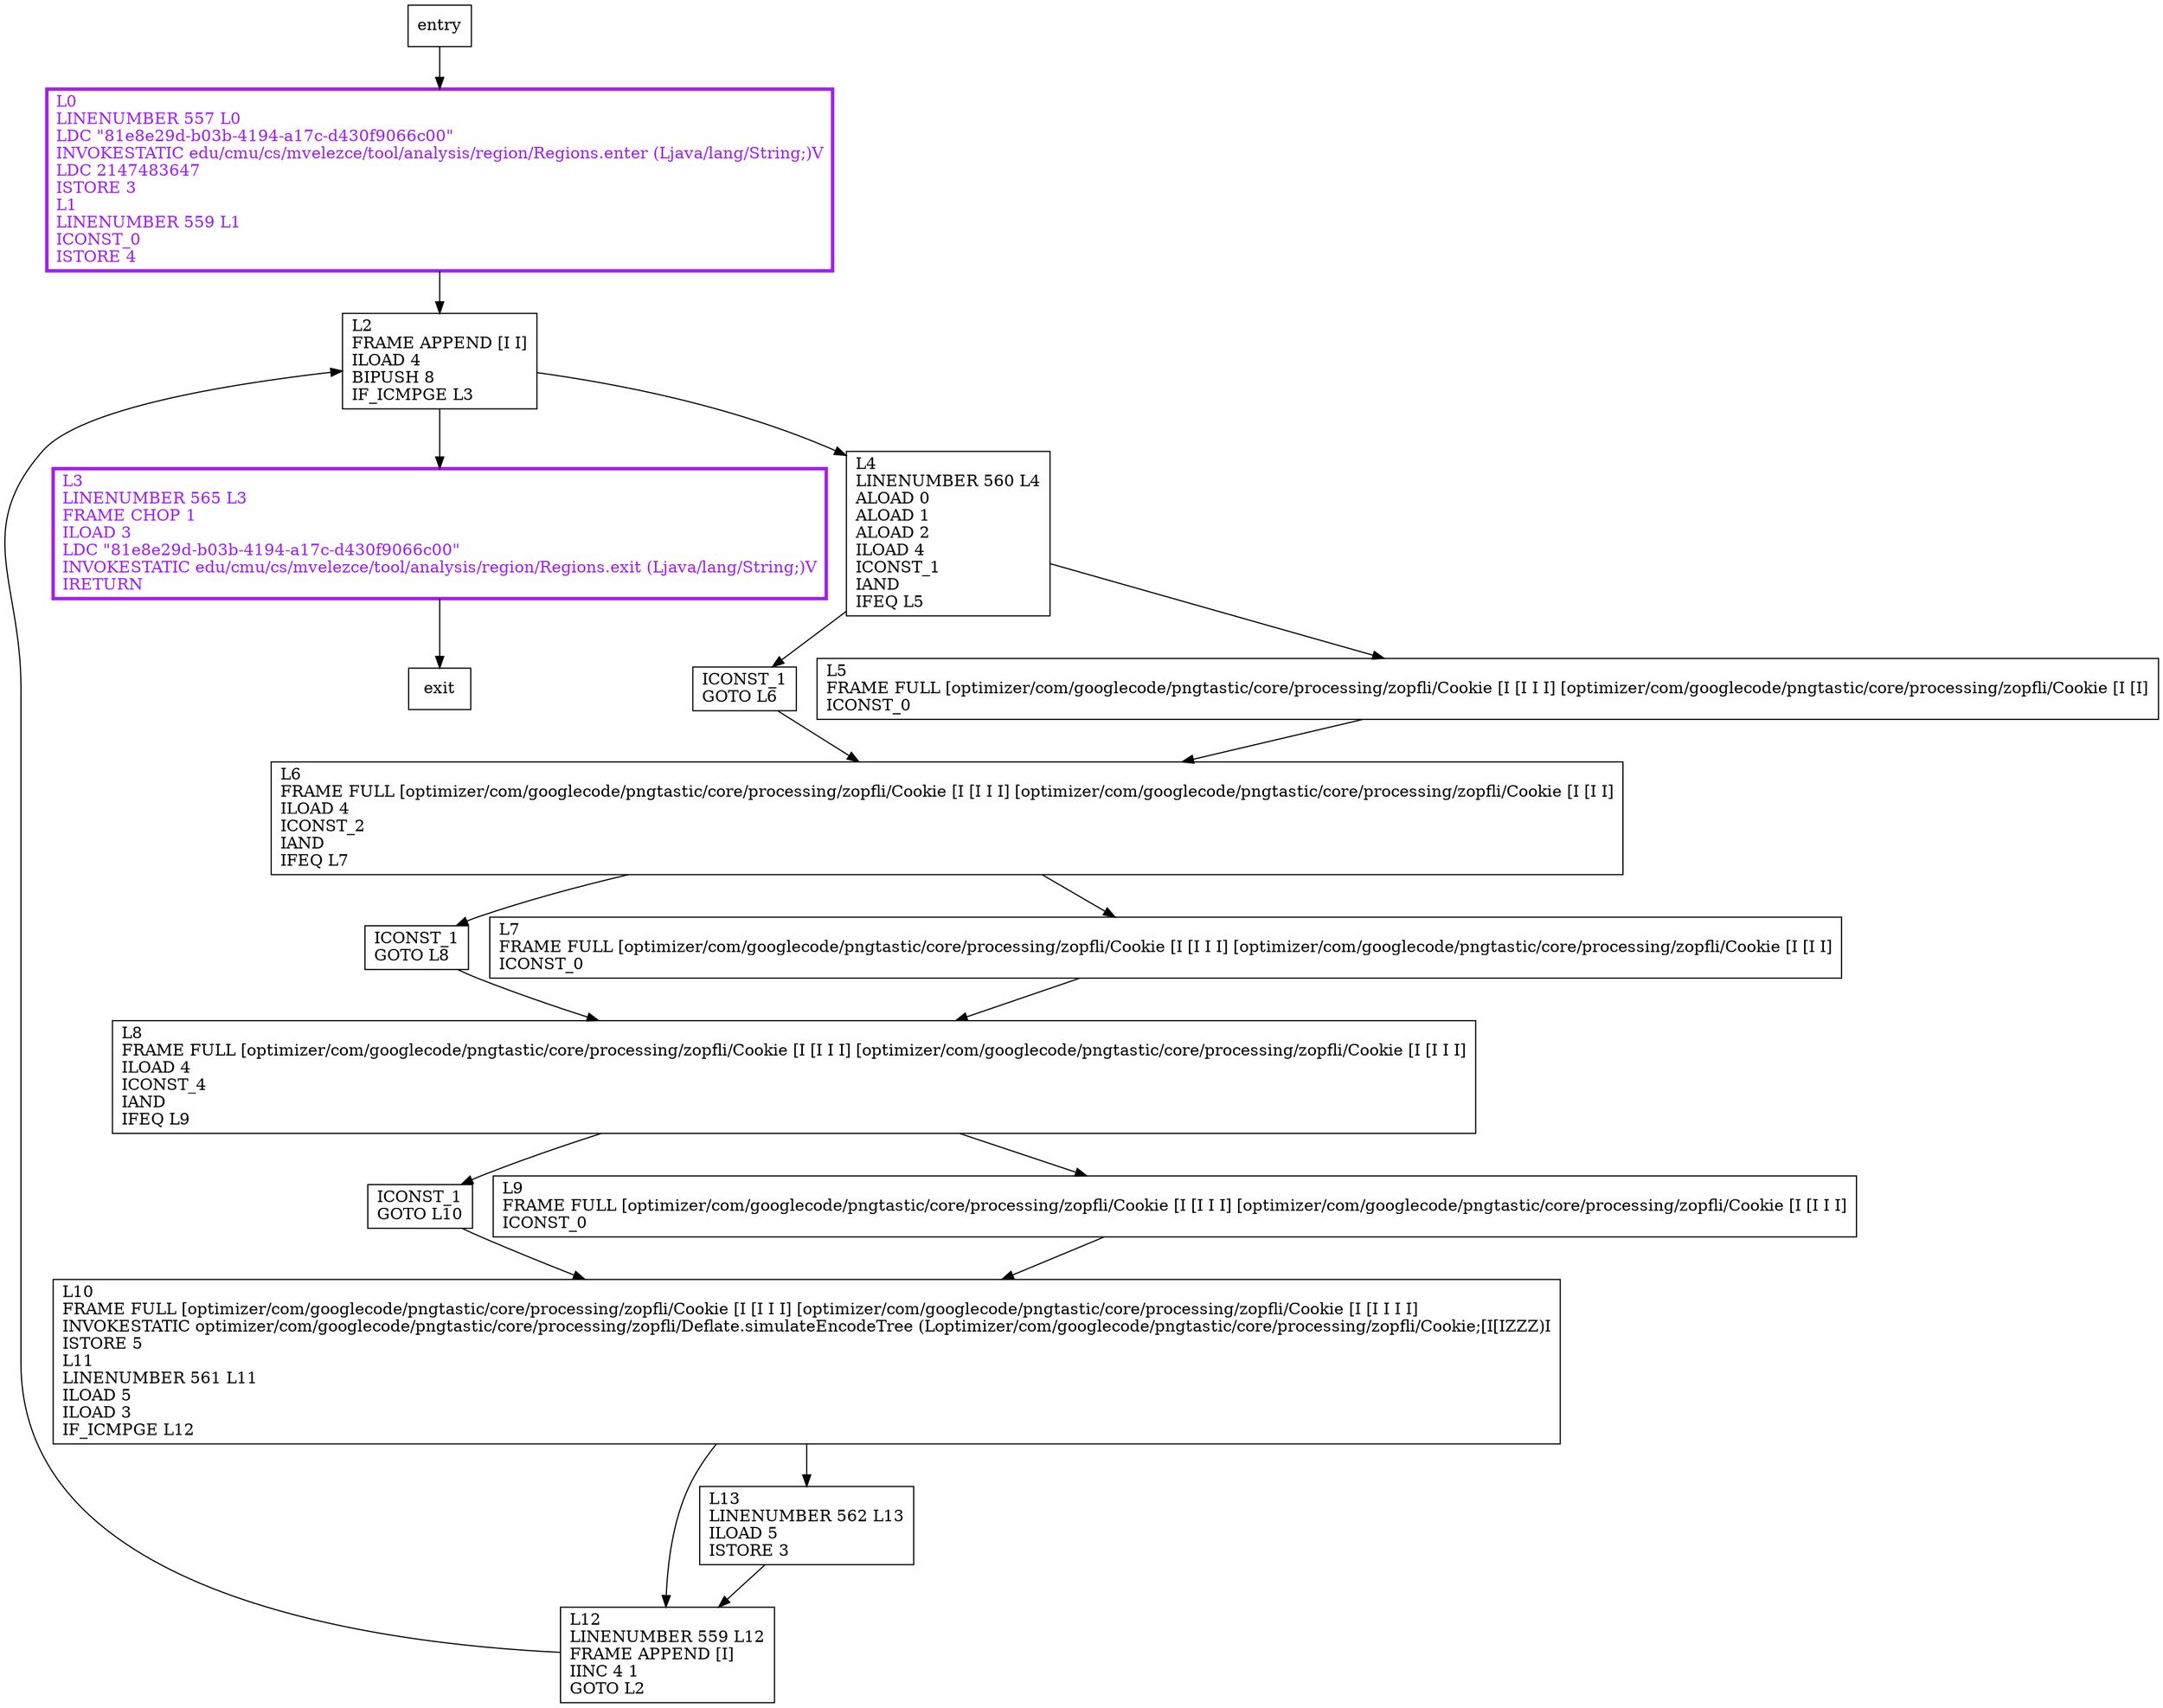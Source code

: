 digraph simulateAddDynamicTree {
node [shape=record];
1278196189 [label="L3\lLINENUMBER 565 L3\lFRAME CHOP 1\lILOAD 3\lLDC \"81e8e29d-b03b-4194-a17c-d430f9066c00\"\lINVOKESTATIC edu/cmu/cs/mvelezce/tool/analysis/region/Regions.exit (Ljava/lang/String;)V\lIRETURN\l"];
988402146 [label="ICONST_1\lGOTO L8\l"];
1425319920 [label="L4\lLINENUMBER 560 L4\lALOAD 0\lALOAD 1\lALOAD 2\lILOAD 4\lICONST_1\lIAND\lIFEQ L5\l"];
1095902519 [label="L8\lFRAME FULL [optimizer/com/googlecode/pngtastic/core/processing/zopfli/Cookie [I [I I I] [optimizer/com/googlecode/pngtastic/core/processing/zopfli/Cookie [I [I I I]\lILOAD 4\lICONST_4\lIAND\lIFEQ L9\l"];
1728924984 [label="ICONST_1\lGOTO L10\l"];
1135870515 [label="L12\lLINENUMBER 559 L12\lFRAME APPEND [I]\lIINC 4 1\lGOTO L2\l"];
772147225 [label="L2\lFRAME APPEND [I I]\lILOAD 4\lBIPUSH 8\lIF_ICMPGE L3\l"];
634210724 [label="L6\lFRAME FULL [optimizer/com/googlecode/pngtastic/core/processing/zopfli/Cookie [I [I I I] [optimizer/com/googlecode/pngtastic/core/processing/zopfli/Cookie [I [I I]\lILOAD 4\lICONST_2\lIAND\lIFEQ L7\l"];
1417126346 [label="L7\lFRAME FULL [optimizer/com/googlecode/pngtastic/core/processing/zopfli/Cookie [I [I I I] [optimizer/com/googlecode/pngtastic/core/processing/zopfli/Cookie [I [I I]\lICONST_0\l"];
345893819 [label="ICONST_1\lGOTO L6\l"];
602928593 [label="L13\lLINENUMBER 562 L13\lILOAD 5\lISTORE 3\l"];
1638001196 [label="L5\lFRAME FULL [optimizer/com/googlecode/pngtastic/core/processing/zopfli/Cookie [I [I I I] [optimizer/com/googlecode/pngtastic/core/processing/zopfli/Cookie [I [I]\lICONST_0\l"];
245220560 [label="L9\lFRAME FULL [optimizer/com/googlecode/pngtastic/core/processing/zopfli/Cookie [I [I I I] [optimizer/com/googlecode/pngtastic/core/processing/zopfli/Cookie [I [I I I]\lICONST_0\l"];
320861946 [label="L10\lFRAME FULL [optimizer/com/googlecode/pngtastic/core/processing/zopfli/Cookie [I [I I I] [optimizer/com/googlecode/pngtastic/core/processing/zopfli/Cookie [I [I I I I]\lINVOKESTATIC optimizer/com/googlecode/pngtastic/core/processing/zopfli/Deflate.simulateEncodeTree (Loptimizer/com/googlecode/pngtastic/core/processing/zopfli/Cookie;[I[IZZZ)I\lISTORE 5\lL11\lLINENUMBER 561 L11\lILOAD 5\lILOAD 3\lIF_ICMPGE L12\l"];
573242471 [label="L0\lLINENUMBER 557 L0\lLDC \"81e8e29d-b03b-4194-a17c-d430f9066c00\"\lINVOKESTATIC edu/cmu/cs/mvelezce/tool/analysis/region/Regions.enter (Ljava/lang/String;)V\lLDC 2147483647\lISTORE 3\lL1\lLINENUMBER 559 L1\lICONST_0\lISTORE 4\l"];
entry;
exit;
1278196189 -> exit;
988402146 -> 1095902519;
1425319920 -> 345893819;
1425319920 -> 1638001196;
1095902519 -> 1728924984;
1095902519 -> 245220560;
entry -> 573242471;
1728924984 -> 320861946;
1135870515 -> 772147225;
772147225 -> 1278196189;
772147225 -> 1425319920;
634210724 -> 1417126346;
634210724 -> 988402146;
1417126346 -> 1095902519;
345893819 -> 634210724;
602928593 -> 1135870515;
1638001196 -> 634210724;
245220560 -> 320861946;
320861946 -> 1135870515;
320861946 -> 602928593;
573242471 -> 772147225;
1278196189[fontcolor="purple", penwidth=3, color="purple"];
573242471[fontcolor="purple", penwidth=3, color="purple"];
}
